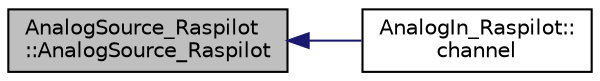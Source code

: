 digraph "AnalogSource_Raspilot::AnalogSource_Raspilot"
{
 // INTERACTIVE_SVG=YES
  edge [fontname="Helvetica",fontsize="10",labelfontname="Helvetica",labelfontsize="10"];
  node [fontname="Helvetica",fontsize="10",shape=record];
  rankdir="LR";
  Node1 [label="AnalogSource_Raspilot\l::AnalogSource_Raspilot",height=0.2,width=0.4,color="black", fillcolor="grey75", style="filled", fontcolor="black"];
  Node1 -> Node2 [dir="back",color="midnightblue",fontsize="10",style="solid",fontname="Helvetica"];
  Node2 [label="AnalogIn_Raspilot::\lchannel",height=0.2,width=0.4,color="black", fillcolor="white", style="filled",URL="$classAnalogIn__Raspilot.html#adc73f4061ebf69b0e196469bc9956b51"];
}

